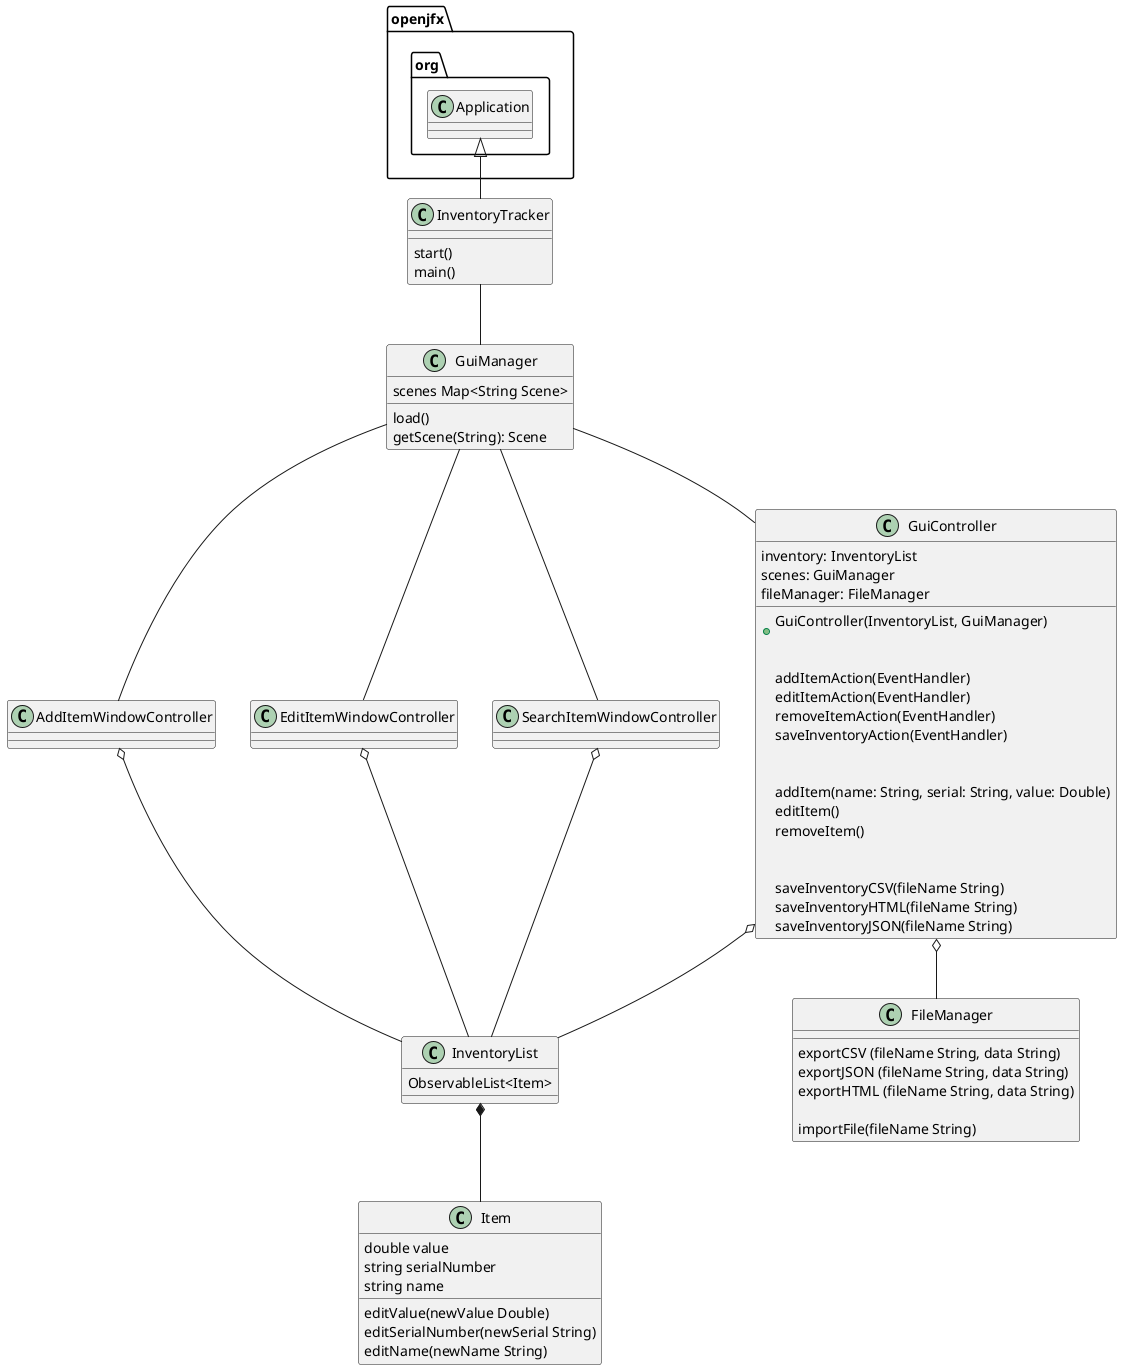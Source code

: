 @startuml
'https://plantuml.com/class-diagram

openjfx.org.Application <|-- InventoryTracker
InventoryTracker -- GuiManager

GuiManager -- GuiController
GuiManager -- AddItemWindowController
GuiManager -- EditItemWindowController
GuiManager -- SearchItemWindowController

GuiController o-- InventoryList
AddItemWindowController o-- InventoryList
EditItemWindowController o-- InventoryList
SearchItemWindowController o-- InventoryList

GuiController o-- FileManager
InventoryList *-- Item

class InventoryTracker {
    start()
    main()
}

class GuiManager {
    scenes Map<String Scene>
    load()
    getScene(String): Scene
}

class GuiController {
    inventory: InventoryList
    scenes: GuiManager
    fileManager: FileManager

    +GuiController(InventoryList, GuiManager)\n

    addItemAction(EventHandler)
    editItemAction(EventHandler)
    removeItemAction(EventHandler)
    saveInventoryAction(EventHandler)\n

    addItem(name: String, serial: String, value: Double)
    editItem()
    removeItem()\n

    saveInventoryCSV(fileName String)
    saveInventoryHTML(fileName String)
    saveInventoryJSON(fileName String)
}

class AddItemWindowController {
}

class EditItemWindowController {
}

class SearchItemWindowController {
}

class FileManager {
    exportCSV (fileName String, data String)
    exportJSON (fileName String, data String)
    exportHTML (fileName String, data String)

    importFile(fileName String)
}

class InventoryList {
    ObservableList<Item>
}

class Item {
    double value
    string serialNumber
    string name

    editValue(newValue Double)
    editSerialNumber(newSerial String)
    editName(newName String)
}

@enduml